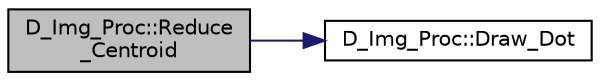 digraph "D_Img_Proc::Reduce_Centroid"
{
 // LATEX_PDF_SIZE
  edge [fontname="Helvetica",fontsize="10",labelfontname="Helvetica",labelfontsize="10"];
  node [fontname="Helvetica",fontsize="10",shape=record];
  rankdir="LR";
  Node1 [label="D_Img_Proc::Reduce\l_Centroid",height=0.2,width=0.4,color="black", fillcolor="grey75", style="filled", fontcolor="black",tooltip=" "];
  Node1 -> Node2 [color="midnightblue",fontsize="10",style="solid",fontname="Helvetica"];
  Node2 [label="D_Img_Proc::Draw_Dot",height=0.2,width=0.4,color="black", fillcolor="white", style="filled",URL="$class_d___img___proc.html#abe921e703560620725d50a23dc609a06",tooltip=" "];
}
